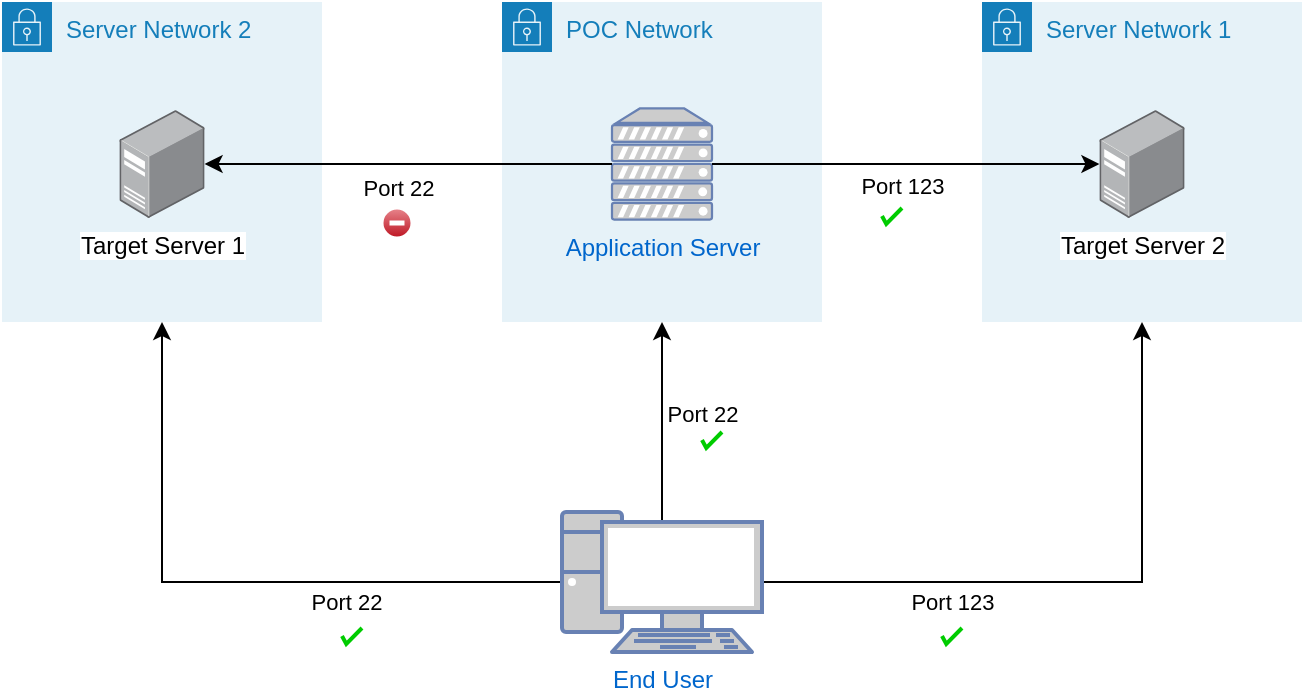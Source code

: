 <mxfile version="20.8.16" type="device" pages="2"><diagram name="Page-1" id="55a83fd1-7818-8e21-69c5-c3457e3827bb"><mxGraphModel dx="1414" dy="835" grid="1" gridSize="10" guides="1" tooltips="1" connect="1" arrows="1" fold="1" page="1" pageScale="1" pageWidth="1100" pageHeight="850" background="none" math="0" shadow="0"><root><mxCell id="0"/><mxCell id="1" parent="0"/><mxCell id="e_1JdAWDIB7FT1f8KWvT-2" value="POC Network" style="points=[[0,0],[0.25,0],[0.5,0],[0.75,0],[1,0],[1,0.25],[1,0.5],[1,0.75],[1,1],[0.75,1],[0.5,1],[0.25,1],[0,1],[0,0.75],[0,0.5],[0,0.25]];outlineConnect=0;gradientColor=none;html=1;whiteSpace=wrap;fontSize=12;fontStyle=0;container=1;pointerEvents=0;collapsible=0;recursiveResize=0;shape=mxgraph.aws4.group;grIcon=mxgraph.aws4.group_security_group;grStroke=0;strokeColor=#147EBA;fillColor=#E6F2F8;verticalAlign=top;align=left;spacingLeft=30;fontColor=#147EBA;dashed=0;" parent="1" vertex="1"><mxGeometry x="340" y="335" width="160" height="160" as="geometry"/></mxCell><mxCell id="e_1JdAWDIB7FT1f8KWvT-1" value="Application Server" style="fontColor=#0066CC;verticalAlign=top;verticalLabelPosition=bottom;labelPosition=center;align=center;html=1;outlineConnect=0;fillColor=#CCCCCC;strokeColor=#6881B3;gradientColor=none;gradientDirection=north;strokeWidth=2;shape=mxgraph.networks.server;aspect=fixed;" parent="e_1JdAWDIB7FT1f8KWvT-2" vertex="1"><mxGeometry x="55" y="53.22" width="50" height="55.56" as="geometry"/></mxCell><mxCell id="e_1JdAWDIB7FT1f8KWvT-3" value="Server Network 1" style="points=[[0,0],[0.25,0],[0.5,0],[0.75,0],[1,0],[1,0.25],[1,0.5],[1,0.75],[1,1],[0.75,1],[0.5,1],[0.25,1],[0,1],[0,0.75],[0,0.5],[0,0.25]];outlineConnect=0;gradientColor=none;html=1;whiteSpace=wrap;fontSize=12;fontStyle=0;container=1;pointerEvents=0;collapsible=0;recursiveResize=0;shape=mxgraph.aws4.group;grIcon=mxgraph.aws4.group_security_group;grStroke=0;strokeColor=#147EBA;fillColor=#E6F2F8;verticalAlign=top;align=left;spacingLeft=30;fontColor=#147EBA;dashed=0;" parent="1" vertex="1"><mxGeometry x="580" y="335" width="160" height="160" as="geometry"/></mxCell><mxCell id="e_1JdAWDIB7FT1f8KWvT-5" value="Target Server 2" style="points=[];aspect=fixed;html=1;align=center;shadow=0;dashed=0;image;image=img/lib/allied_telesis/computer_and_terminals/Server_Desktop.svg;" parent="e_1JdAWDIB7FT1f8KWvT-3" vertex="1"><mxGeometry x="58.7" y="54" width="42.6" height="54" as="geometry"/></mxCell><mxCell id="e_1JdAWDIB7FT1f8KWvT-6" value="" style="endArrow=classic;html=1;rounded=0;exitX=1;exitY=0.5;exitDx=0;exitDy=0;exitPerimeter=0;" parent="1" source="e_1JdAWDIB7FT1f8KWvT-1" target="e_1JdAWDIB7FT1f8KWvT-5" edge="1"><mxGeometry width="50" height="50" relative="1" as="geometry"><mxPoint x="660" y="520" as="sourcePoint"/><mxPoint x="710" y="470" as="targetPoint"/></mxGeometry></mxCell><mxCell id="e_1JdAWDIB7FT1f8KWvT-7" value="Port 123" style="edgeLabel;html=1;align=center;verticalAlign=middle;resizable=0;points=[];" parent="e_1JdAWDIB7FT1f8KWvT-6" vertex="1" connectable="0"><mxGeometry x="-0.013" y="-1" relative="1" as="geometry"><mxPoint x="-1" y="10" as="offset"/></mxGeometry></mxCell><mxCell id="e_1JdAWDIB7FT1f8KWvT-11" value="" style="html=1;verticalLabelPosition=bottom;labelBackgroundColor=#ffffff;verticalAlign=top;shadow=0;dashed=0;strokeWidth=2;shape=mxgraph.ios7.misc.check;strokeColor=#00CC00;" parent="1" vertex="1"><mxGeometry x="530" y="438" width="10" height="8" as="geometry"/></mxCell><mxCell id="nHXANWNE6jLX09fL11QD-1" value="" style="verticalLabelPosition=bottom;verticalAlign=top;html=1;shadow=0;dashed=0;strokeWidth=1;shape=mxgraph.ios.iDeleteIcon;fillColor=#e8878E;fillColor2=#BD1421;strokeColor=#ffffff;sketch=0;" vertex="1" parent="1"><mxGeometry x="280" y="438" width="15" height="15" as="geometry"/></mxCell><mxCell id="nHXANWNE6jLX09fL11QD-4" value="Server Network 2" style="points=[[0,0],[0.25,0],[0.5,0],[0.75,0],[1,0],[1,0.25],[1,0.5],[1,0.75],[1,1],[0.75,1],[0.5,1],[0.25,1],[0,1],[0,0.75],[0,0.5],[0,0.25]];outlineConnect=0;gradientColor=none;html=1;whiteSpace=wrap;fontSize=12;fontStyle=0;container=1;pointerEvents=0;collapsible=0;recursiveResize=0;shape=mxgraph.aws4.group;grIcon=mxgraph.aws4.group_security_group;grStroke=0;strokeColor=#147EBA;fillColor=#E6F2F8;verticalAlign=top;align=left;spacingLeft=30;fontColor=#147EBA;dashed=0;" vertex="1" parent="1"><mxGeometry x="90" y="335" width="160" height="160" as="geometry"/></mxCell><mxCell id="e_1JdAWDIB7FT1f8KWvT-4" value="Target Server 1" style="points=[];aspect=fixed;html=1;align=center;shadow=0;dashed=0;image;image=img/lib/allied_telesis/computer_and_terminals/Server_Desktop.svg;" parent="nHXANWNE6jLX09fL11QD-4" vertex="1"><mxGeometry x="58.7" y="54" width="42.6" height="54" as="geometry"/></mxCell><mxCell id="e_1JdAWDIB7FT1f8KWvT-12" value="" style="endArrow=classic;html=1;rounded=0;exitX=0;exitY=0.5;exitDx=0;exitDy=0;exitPerimeter=0;" parent="1" source="e_1JdAWDIB7FT1f8KWvT-1" target="e_1JdAWDIB7FT1f8KWvT-4" edge="1"><mxGeometry width="50" height="50" relative="1" as="geometry"><mxPoint x="660" y="520" as="sourcePoint"/><mxPoint x="710" y="470" as="targetPoint"/></mxGeometry></mxCell><mxCell id="e_1JdAWDIB7FT1f8KWvT-13" value="Port 22" style="edgeLabel;html=1;align=center;verticalAlign=middle;resizable=0;points=[];" parent="e_1JdAWDIB7FT1f8KWvT-12" vertex="1" connectable="0"><mxGeometry x="0.247" y="1" relative="1" as="geometry"><mxPoint x="20" y="11" as="offset"/></mxGeometry></mxCell><mxCell id="nHXANWNE6jLX09fL11QD-7" value="" style="endArrow=classic;html=1;rounded=0;exitX=1;exitY=0.5;exitDx=0;exitDy=0;exitPerimeter=0;entryX=0.5;entryY=1;entryDx=0;entryDy=0;" edge="1" parent="1" source="nHXANWNE6jLX09fL11QD-20" target="e_1JdAWDIB7FT1f8KWvT-3"><mxGeometry width="50" height="50" relative="1" as="geometry"><mxPoint x="520" y="540" as="sourcePoint"/><mxPoint x="570" y="490" as="targetPoint"/><Array as="points"><mxPoint x="660" y="625"/></Array></mxGeometry></mxCell><mxCell id="nHXANWNE6jLX09fL11QD-9" value="Port 123" style="edgeLabel;html=1;align=center;verticalAlign=middle;resizable=0;points=[];" vertex="1" connectable="0" parent="nHXANWNE6jLX09fL11QD-7"><mxGeometry x="-0.206" y="2" relative="1" as="geometry"><mxPoint x="-32" y="12" as="offset"/></mxGeometry></mxCell><mxCell id="nHXANWNE6jLX09fL11QD-8" value="" style="html=1;verticalLabelPosition=bottom;labelBackgroundColor=#ffffff;verticalAlign=top;shadow=0;dashed=0;strokeWidth=2;shape=mxgraph.ios7.misc.check;strokeColor=#00CC00;" vertex="1" parent="1"><mxGeometry x="560" y="648" width="10" height="8" as="geometry"/></mxCell><mxCell id="nHXANWNE6jLX09fL11QD-14" value="" style="endArrow=classic;html=1;rounded=0;exitX=0;exitY=0.5;exitDx=0;exitDy=0;exitPerimeter=0;entryX=0.5;entryY=1;entryDx=0;entryDy=0;" edge="1" parent="1" source="nHXANWNE6jLX09fL11QD-20" target="nHXANWNE6jLX09fL11QD-4"><mxGeometry width="50" height="50" relative="1" as="geometry"><mxPoint x="450" y="630" as="sourcePoint"/><mxPoint x="670" y="505" as="targetPoint"/><Array as="points"><mxPoint x="170" y="625"/></Array></mxGeometry></mxCell><mxCell id="nHXANWNE6jLX09fL11QD-15" value="Port 22" style="edgeLabel;html=1;align=center;verticalAlign=middle;resizable=0;points=[];" vertex="1" connectable="0" parent="nHXANWNE6jLX09fL11QD-14"><mxGeometry x="-0.206" y="2" relative="1" as="geometry"><mxPoint x="23" y="8" as="offset"/></mxGeometry></mxCell><mxCell id="nHXANWNE6jLX09fL11QD-16" value="" style="html=1;verticalLabelPosition=bottom;labelBackgroundColor=#ffffff;verticalAlign=top;shadow=0;dashed=0;strokeWidth=2;shape=mxgraph.ios7.misc.check;strokeColor=#00CC00;" vertex="1" parent="1"><mxGeometry x="260" y="648" width="10" height="8" as="geometry"/></mxCell><mxCell id="nHXANWNE6jLX09fL11QD-17" value="" style="endArrow=classic;html=1;rounded=0;exitX=0.5;exitY=0.07;exitDx=0;exitDy=0;exitPerimeter=0;" edge="1" parent="1" source="nHXANWNE6jLX09fL11QD-20" target="e_1JdAWDIB7FT1f8KWvT-2"><mxGeometry width="50" height="50" relative="1" as="geometry"><mxPoint x="420" y="570" as="sourcePoint"/><mxPoint x="180" y="500" as="targetPoint"/><Array as="points"/></mxGeometry></mxCell><mxCell id="nHXANWNE6jLX09fL11QD-18" value="Port 22" style="edgeLabel;html=1;align=center;verticalAlign=middle;resizable=0;points=[];" vertex="1" connectable="0" parent="nHXANWNE6jLX09fL11QD-17"><mxGeometry x="-0.206" y="2" relative="1" as="geometry"><mxPoint x="22" y="-15" as="offset"/></mxGeometry></mxCell><mxCell id="nHXANWNE6jLX09fL11QD-19" value="" style="html=1;verticalLabelPosition=bottom;labelBackgroundColor=#ffffff;verticalAlign=top;shadow=0;dashed=0;strokeWidth=2;shape=mxgraph.ios7.misc.check;strokeColor=#00CC00;" vertex="1" parent="1"><mxGeometry x="440" y="550" width="10" height="8" as="geometry"/></mxCell><mxCell id="nHXANWNE6jLX09fL11QD-20" value="End User" style="fontColor=#0066CC;verticalAlign=top;verticalLabelPosition=bottom;labelPosition=center;align=center;html=1;outlineConnect=0;fillColor=#CCCCCC;strokeColor=#6881B3;gradientColor=none;gradientDirection=north;strokeWidth=2;shape=mxgraph.networks.pc;" vertex="1" parent="1"><mxGeometry x="370" y="590" width="100" height="70" as="geometry"/></mxCell></root></mxGraphModel></diagram><diagram name="Copy of Page-1" id="0VATUwsfhoFj9EFmTXTl"><mxGraphModel dx="1178" dy="696" grid="1" gridSize="10" guides="1" tooltips="1" connect="1" arrows="1" fold="1" page="1" pageScale="1" pageWidth="1100" pageHeight="850" background="none" math="0" shadow="0"><root><mxCell id="0lgPu5sqITQcNxxLoO2d-0"/><mxCell id="0lgPu5sqITQcNxxLoO2d-1" parent="0lgPu5sqITQcNxxLoO2d-0"/><mxCell id="0lgPu5sqITQcNxxLoO2d-2" value="POC Network" style="points=[[0,0],[0.25,0],[0.5,0],[0.75,0],[1,0],[1,0.25],[1,0.5],[1,0.75],[1,1],[0.75,1],[0.5,1],[0.25,1],[0,1],[0,0.75],[0,0.5],[0,0.25]];outlineConnect=0;gradientColor=none;html=1;whiteSpace=wrap;fontSize=12;fontStyle=0;container=1;pointerEvents=0;collapsible=0;recursiveResize=0;shape=mxgraph.aws4.group;grIcon=mxgraph.aws4.group_security_group;grStroke=0;strokeColor=#147EBA;fillColor=#E6F2F8;verticalAlign=top;align=left;spacingLeft=30;fontColor=#147EBA;dashed=0;" vertex="1" parent="0lgPu5sqITQcNxxLoO2d-1"><mxGeometry x="340" y="335" width="160" height="175" as="geometry"/></mxCell><mxCell id="0lgPu5sqITQcNxxLoO2d-3" value="Application Server" style="fontColor=#0066CC;verticalAlign=top;verticalLabelPosition=bottom;labelPosition=center;align=center;html=1;outlineConnect=0;fillColor=#CCCCCC;strokeColor=#6881B3;gradientColor=none;gradientDirection=north;strokeWidth=2;shape=mxgraph.networks.server;aspect=fixed;" vertex="1" parent="0lgPu5sqITQcNxxLoO2d-2"><mxGeometry x="55" y="47" width="50" height="55.56" as="geometry"/></mxCell><mxCell id="1SR_PdfeWiQ66ugbMWtG-14" value="" style="fontStyle=0;labelPosition=right;verticalLabelPosition=middle;align=left;verticalAlign=middle;spacingLeft=2;strokeColor=#00CC00;strokeWidth=1;" vertex="1" parent="0lgPu5sqITQcNxxLoO2d-2"><mxGeometry x="10" y="165" width="16.87" height="15" as="geometry"/></mxCell><mxCell id="0lgPu5sqITQcNxxLoO2d-4" value="Server Network 1" style="points=[[0,0],[0.25,0],[0.5,0],[0.75,0],[1,0],[1,0.25],[1,0.5],[1,0.75],[1,1],[0.75,1],[0.5,1],[0.25,1],[0,1],[0,0.75],[0,0.5],[0,0.25]];outlineConnect=0;gradientColor=none;html=1;whiteSpace=wrap;fontSize=12;fontStyle=0;container=1;pointerEvents=0;collapsible=0;recursiveResize=0;shape=mxgraph.aws4.group;grIcon=mxgraph.aws4.group_security_group;grStroke=0;strokeColor=#147EBA;fillColor=#E6F2F8;verticalAlign=top;align=left;spacingLeft=30;fontColor=#147EBA;dashed=0;" vertex="1" parent="0lgPu5sqITQcNxxLoO2d-1"><mxGeometry x="580" y="335" width="160" height="175" as="geometry"/></mxCell><mxCell id="0lgPu5sqITQcNxxLoO2d-5" value="Target Server 2" style="points=[];aspect=fixed;html=1;align=center;shadow=0;dashed=0;image;image=img/lib/allied_telesis/computer_and_terminals/Server_Desktop.svg;" vertex="1" parent="0lgPu5sqITQcNxxLoO2d-4"><mxGeometry x="58.7" y="48" width="42.6" height="54" as="geometry"/></mxCell><mxCell id="0lgPu5sqITQcNxxLoO2d-6" value="" style="endArrow=classic;html=1;rounded=0;exitX=1;exitY=0.5;exitDx=0;exitDy=0;exitPerimeter=0;" edge="1" parent="0lgPu5sqITQcNxxLoO2d-1" source="0lgPu5sqITQcNxxLoO2d-3" target="0lgPu5sqITQcNxxLoO2d-5"><mxGeometry width="50" height="50" relative="1" as="geometry"><mxPoint x="660" y="520" as="sourcePoint"/><mxPoint x="710" y="470" as="targetPoint"/></mxGeometry></mxCell><mxCell id="0lgPu5sqITQcNxxLoO2d-7" value="Port 123" style="edgeLabel;html=1;align=center;verticalAlign=middle;resizable=0;points=[];" vertex="1" connectable="0" parent="0lgPu5sqITQcNxxLoO2d-6"><mxGeometry x="-0.013" y="-1" relative="1" as="geometry"><mxPoint x="-1" y="10" as="offset"/></mxGeometry></mxCell><mxCell id="0lgPu5sqITQcNxxLoO2d-8" value="" style="html=1;verticalLabelPosition=bottom;labelBackgroundColor=#ffffff;verticalAlign=top;shadow=0;dashed=0;strokeWidth=2;shape=mxgraph.ios7.misc.check;strokeColor=#00CC00;" vertex="1" parent="0lgPu5sqITQcNxxLoO2d-1"><mxGeometry x="530" y="430" width="10" height="8" as="geometry"/></mxCell><mxCell id="0lgPu5sqITQcNxxLoO2d-9" value="" style="verticalLabelPosition=bottom;verticalAlign=top;html=1;shadow=0;dashed=0;strokeWidth=1;shape=mxgraph.ios.iDeleteIcon;fillColor=#e8878E;fillColor2=#BD1421;strokeColor=#ffffff;sketch=0;" vertex="1" parent="0lgPu5sqITQcNxxLoO2d-1"><mxGeometry x="280" y="430" width="15" height="15" as="geometry"/></mxCell><mxCell id="0lgPu5sqITQcNxxLoO2d-10" value="Server Network 2" style="points=[[0,0],[0.25,0],[0.5,0],[0.75,0],[1,0],[1,0.25],[1,0.5],[1,0.75],[1,1],[0.75,1],[0.5,1],[0.25,1],[0,1],[0,0.75],[0,0.5],[0,0.25]];outlineConnect=0;gradientColor=none;html=1;whiteSpace=wrap;fontSize=12;fontStyle=0;container=1;pointerEvents=0;collapsible=0;recursiveResize=0;shape=mxgraph.aws4.group;grIcon=mxgraph.aws4.group_security_group;grStroke=0;strokeColor=#147EBA;fillColor=#E6F2F8;verticalAlign=top;align=left;spacingLeft=30;fontColor=#147EBA;dashed=0;" vertex="1" parent="0lgPu5sqITQcNxxLoO2d-1"><mxGeometry x="90" y="335" width="160" height="175" as="geometry"/></mxCell><mxCell id="0lgPu5sqITQcNxxLoO2d-11" value="Target Server 1" style="points=[];aspect=fixed;html=1;align=center;shadow=0;dashed=0;image;image=img/lib/allied_telesis/computer_and_terminals/Server_Desktop.svg;" vertex="1" parent="0lgPu5sqITQcNxxLoO2d-10"><mxGeometry x="59" y="47" width="42.6" height="54" as="geometry"/></mxCell><mxCell id="0lgPu5sqITQcNxxLoO2d-12" value="" style="endArrow=classic;html=1;rounded=0;exitX=0;exitY=0.5;exitDx=0;exitDy=0;exitPerimeter=0;" edge="1" parent="0lgPu5sqITQcNxxLoO2d-1" source="0lgPu5sqITQcNxxLoO2d-3" target="0lgPu5sqITQcNxxLoO2d-11"><mxGeometry width="50" height="50" relative="1" as="geometry"><mxPoint x="660" y="520" as="sourcePoint"/><mxPoint x="710" y="470" as="targetPoint"/></mxGeometry></mxCell><mxCell id="0lgPu5sqITQcNxxLoO2d-13" value="Port 22" style="edgeLabel;html=1;align=center;verticalAlign=middle;resizable=0;points=[];" vertex="1" connectable="0" parent="0lgPu5sqITQcNxxLoO2d-12"><mxGeometry x="0.247" y="1" relative="1" as="geometry"><mxPoint x="20" y="11" as="offset"/></mxGeometry></mxCell><mxCell id="0lgPu5sqITQcNxxLoO2d-23" value="End User" style="fontColor=#0066CC;verticalAlign=top;verticalLabelPosition=bottom;labelPosition=center;align=center;html=1;outlineConnect=0;fillColor=#CCCCCC;strokeColor=#6881B3;gradientColor=none;gradientDirection=north;strokeWidth=2;shape=mxgraph.networks.pc;" vertex="1" parent="0lgPu5sqITQcNxxLoO2d-1"><mxGeometry x="370" y="617" width="100" height="70" as="geometry"/></mxCell><mxCell id="1SR_PdfeWiQ66ugbMWtG-3" value="SSH Tunnel" style="shape=partialRectangle;whiteSpace=wrap;html=1;left=0;right=0;fillColor=none;strokeColor=#00CC00;rotation=-90;" vertex="1" parent="0lgPu5sqITQcNxxLoO2d-1"><mxGeometry x="360.79" y="564.54" width="128.43" height="20" as="geometry"/></mxCell><mxCell id="1SR_PdfeWiQ66ugbMWtG-4" value="" style="shape=partialRectangle;whiteSpace=wrap;html=1;left=0;right=0;fillColor=none;strokeColor=#00CC00;" vertex="1" parent="0lgPu5sqITQcNxxLoO2d-1"><mxGeometry x="180" y="640" width="235" height="16" as="geometry"/></mxCell><mxCell id="1SR_PdfeWiQ66ugbMWtG-6" value="" style="shape=partialRectangle;whiteSpace=wrap;html=1;left=0;right=0;fillColor=none;strokeColor=#00CC00;rotation=-90;" vertex="1" parent="0lgPu5sqITQcNxxLoO2d-1"><mxGeometry x="104.37" y="564.38" width="128.75" height="20" as="geometry"/></mxCell><mxCell id="1SR_PdfeWiQ66ugbMWtG-8" value="" style="line;strokeWidth=1;html=1;strokeColor=#00CC00;" vertex="1" parent="0lgPu5sqITQcNxxLoO2d-1"><mxGeometry x="160" y="651" width="20" height="10" as="geometry"/></mxCell><mxCell id="1SR_PdfeWiQ66ugbMWtG-10" value="" style="line;strokeWidth=1;html=1;strokeColor=#00CC00;" vertex="1" parent="0lgPu5sqITQcNxxLoO2d-1"><mxGeometry x="415" y="651" width="20" height="10" as="geometry"/></mxCell><mxCell id="1SR_PdfeWiQ66ugbMWtG-11" value="" style="line;strokeWidth=1;html=1;strokeColor=#00CC00;rotation=90;" vertex="1" parent="0lgPu5sqITQcNxxLoO2d-1"><mxGeometry x="149" y="641" width="20" height="10" as="geometry"/></mxCell><mxCell id="1SR_PdfeWiQ66ugbMWtG-12" value="" style="line;strokeWidth=1;html=1;strokeColor=#00CC00;rotation=90;" vertex="1" parent="0lgPu5sqITQcNxxLoO2d-1"><mxGeometry x="425" y="642" width="20" height="10" as="geometry"/></mxCell><mxCell id="1SR_PdfeWiQ66ugbMWtG-20" style="edgeStyle=orthogonalEdgeStyle;rounded=0;orthogonalLoop=1;jettySize=auto;html=1;exitX=0.75;exitY=0;exitDx=0;exitDy=0;entryX=1;entryY=0.5;entryDx=0;entryDy=0;" edge="1" parent="0lgPu5sqITQcNxxLoO2d-1" source="1SR_PdfeWiQ66ugbMWtG-14" target="1SR_PdfeWiQ66ugbMWtG-3"><mxGeometry relative="1" as="geometry"><Array as="points"><mxPoint x="363" y="490"/><mxPoint x="425" y="490"/></Array></mxGeometry></mxCell><mxCell id="1SR_PdfeWiQ66ugbMWtG-16" value="localhost:22234" style="text;html=1;strokeColor=none;fillColor=none;align=center;verticalAlign=middle;whiteSpace=wrap;rounded=0;" vertex="1" parent="0lgPu5sqITQcNxxLoO2d-1"><mxGeometry x="320" y="510" width="60" height="30" as="geometry"/></mxCell><mxCell id="1SR_PdfeWiQ66ugbMWtG-17" style="edgeStyle=orthogonalEdgeStyle;rounded=0;orthogonalLoop=1;jettySize=auto;html=1;exitX=0.5;exitY=1;exitDx=0;exitDy=0;exitPerimeter=0;entryX=0.633;entryY=-0.133;entryDx=0;entryDy=0;entryPerimeter=0;" edge="1" parent="0lgPu5sqITQcNxxLoO2d-1" source="0lgPu5sqITQcNxxLoO2d-3" target="1SR_PdfeWiQ66ugbMWtG-16"><mxGeometry relative="1" as="geometry"/></mxCell></root></mxGraphModel></diagram></mxfile>